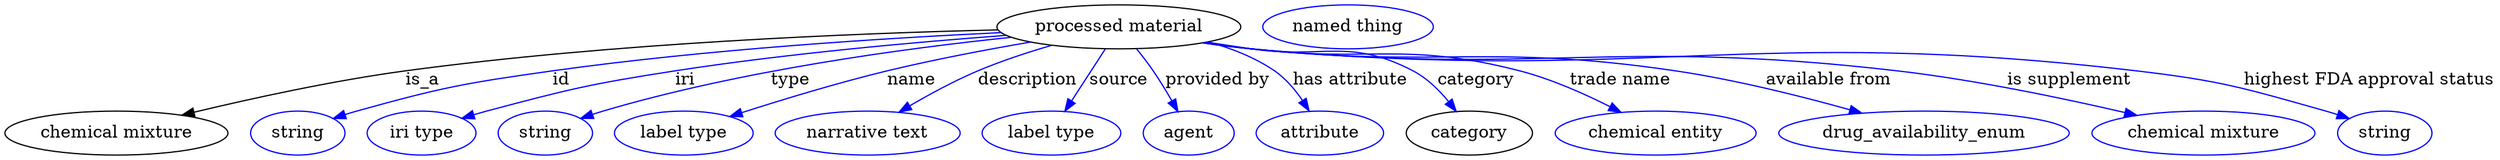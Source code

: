 digraph {
	graph [bb="0,0,2028,123"];
	node [label="\N"];
	"processed material"	[height=0.5,
		label="processed material",
		pos="907.99,105",
		width=2.7623];
	"chemical mixture"	[height=0.5,
		pos="90.992,18",
		width=2.5276];
	"processed material" -> "chemical mixture"	[label=is_a,
		lp="339.99,61.5",
		pos="e,144.26,32.716 809.21,102.55 693.08,99.815 494.76,91.897 325.99,69 267.14,61.016 201.07,46.448 154,35.088"];
	id	[color=blue,
		height=0.5,
		label=string,
		pos="237.99,18",
		width=1.0652];
	"processed material" -> id	[color=blue,
		label=id,
		lp="452.99,61.5",
		pos="e,266.98,29.984 811.6,100.29 717.87,95.834 571.65,86.645 445.99,69 374.09,58.904 355.93,55.499 285.99,36 282.88,35.133 279.69,34.168 \
276.49,33.151",
		style=solid];
	iri	[color=blue,
		height=0.5,
		label="iri type",
		pos="338.99,18",
		width=1.2277];
	"processed material" -> iri	[color=blue,
		label=iri,
		lp="553.99,61.5",
		pos="e,372.27,30.005 816.13,98.076 742.73,92.632 637.39,83.226 545.99,69 477.26,58.301 460.24,53.797 392.99,36 389.41,35.052 385.71,34.014 \
382,32.933",
		style=solid];
	type	[color=blue,
		height=0.5,
		label=string,
		pos="439.99,18",
		width=1.0652];
	"processed material" -> type	[color=blue,
		label=type,
		lp="639.99,61.5",
		pos="e,468.65,29.968 820.26,96.451 734.07,87.497 599.49,69.386 486.99,36 484.09,35.139 481.11,34.197 478.12,33.212",
		style=solid];
	name	[color=blue,
		height=0.5,
		label="label type",
		pos="552.99,18",
		width=1.5707];
	"processed material" -> name	[color=blue,
		label=name,
		lp="738.99,61.5",
		pos="e,590.58,31.607 835.8,92.541 800.41,86.438 757.26,78.277 718.99,69 678.57,59.2 633.41,45.409 600.41,34.792",
		style=solid];
	description	[color=blue,
		height=0.5,
		label="narrative text",
		pos="702.99,18",
		width=2.0943];
	"processed material" -> description	[color=blue,
		label=description,
		lp="833.49,61.5",
		pos="e,728.64,35.167 853.33,89.93 833.95,84.275 812.2,77.151 792.99,69 773.97,60.93 753.78,49.953 737.35,40.34",
		style=solid];
	source	[color=blue,
		height=0.5,
		label="label type",
		pos="852.99,18",
		width=1.5707];
	"processed material" -> source	[color=blue,
		label=source,
		lp="907.99,61.5",
		pos="e,863.92,35.885 896.86,86.799 888.98,74.622 878.28,58.089 869.43,44.398",
		style=solid];
	"provided by"	[color=blue,
		height=0.5,
		label=agent,
		pos="964.99,18",
		width=1.0291];
	"processed material" -> "provided by"	[color=blue,
		label="provided by",
		lp="988.49,61.5",
		pos="e,956.19,35.59 922.48,86.943 926.99,81.359 931.86,75.036 935.99,69 941.29,61.262 946.58,52.512 951.17,44.519",
		style=solid];
	"has attribute"	[color=blue,
		height=0.5,
		label=attribute,
		pos="1072,18",
		width=1.4443];
	"processed material" -> "has attribute"	[color=blue,
		label="has attribute",
		lp="1097,61.5",
		pos="e,1063.2,36.182 980.83,92.734 999.58,87.551 1019,79.998 1035,69 1044.1,62.769 1051.8,53.565 1057.8,44.747",
		style=solid];
	category	[height=0.5,
		pos="1193,18",
		width=1.4263];
	"processed material" -> category	[color=blue,
		label=category,
		lp="1198.5,61.5",
		pos="e,1182.5,35.784 979.71,92.5 991.81,90.619 1004.3,88.724 1016,87 1074.6,78.396 1095.7,96.696 1148,69 1159.2,63.085 1168.9,53.228 \
1176.5,43.823",
		style=solid];
	"trade name"	[color=blue,
		height=0.5,
		label="chemical entity",
		pos="1344,18",
		width=2.2748];
	"processed material" -> "trade name"	[color=blue,
		label="trade name",
		lp="1316,61.5",
		pos="e,1316,34.97 978.18,92.183 990.75,90.286 1003.7,88.468 1016,87 1112.5,75.434 1139.9,93.476 1234,69 1259.3,62.405 1286.1,50.347 1306.9,\
39.724",
		style=solid];
	"available from"	[color=blue,
		height=0.5,
		label=drug_availability_enum,
		pos="1562,18",
		width=3.2858];
	"processed material" -> "available from"	[color=blue,
		label="available from",
		lp="1485.5,61.5",
		pos="e,1511.7,34.355 977.28,92.002 990.12,90.089 1003.4,88.312 1016,87 1168.7,71.041 1209.1,91.636 1361,69 1409,61.84 1462.3,48.319 1502,\
37.141",
		style=solid];
	"is supplement"	[color=blue,
		height=0.5,
		label="chemical mixture",
		pos="1789,18",
		width=2.5276];
	"processed material" -> "is supplement"	[color=blue,
		label="is supplement",
		lp="1681.5,61.5",
		pos="e,1734.7,32.624 976.68,91.903 989.7,89.975 1003.2,88.218 1016,87 1248.4,64.807 1309.1,96.163 1541,69 1604,61.614 1675,46.629 1724.8,\
34.98",
		style=solid];
	"highest FDA approval status"	[color=blue,
		height=0.5,
		label=string,
		pos="1936,18",
		width=1.0652];
	"processed material" -> "highest FDA approval status"	[color=blue,
		label="highest FDA approval status",
		lp="1925.5,61.5",
		pos="e,1907.4,30.049 976.38,91.85 989.49,89.914 1003.1,88.167 1016,87 1334.8,58.051 1418.1,106.91 1736,69 1805.1,60.761 1822.1,55.207 \
1889,36 1891.9,35.164 1894.9,34.241 1897.9,33.269",
		style=solid];
	"named thing_category"	[color=blue,
		height=0.5,
		label="named thing",
		pos="1095,105",
		width=1.9318];
}

